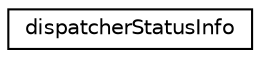 digraph "Graphical Class Hierarchy"
{
  edge [fontname="Helvetica",fontsize="10",labelfontname="Helvetica",labelfontsize="10"];
  node [fontname="Helvetica",fontsize="10",shape=record];
  rankdir="LR";
  Node1 [label="dispatcherStatusInfo",height=0.2,width=0.4,color="black", fillcolor="white", style="filled",URL="$structdispatcher_status_info.html"];
}
